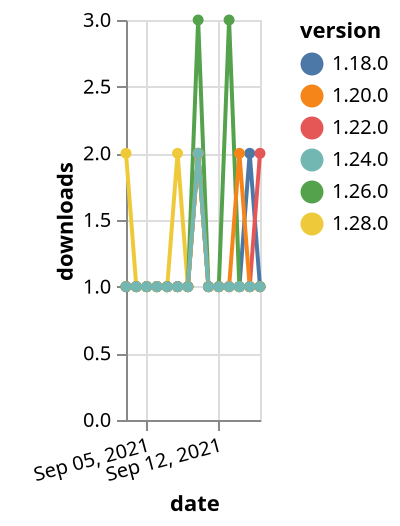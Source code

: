 {"$schema": "https://vega.github.io/schema/vega-lite/v5.json", "description": "A simple bar chart with embedded data.", "data": {"values": [{"date": "2021-09-03", "total": 276, "delta": 1, "version": "1.18.0"}, {"date": "2021-09-04", "total": 277, "delta": 1, "version": "1.18.0"}, {"date": "2021-09-05", "total": 278, "delta": 1, "version": "1.18.0"}, {"date": "2021-09-06", "total": 279, "delta": 1, "version": "1.18.0"}, {"date": "2021-09-07", "total": 280, "delta": 1, "version": "1.18.0"}, {"date": "2021-09-08", "total": 281, "delta": 1, "version": "1.18.0"}, {"date": "2021-09-09", "total": 282, "delta": 1, "version": "1.18.0"}, {"date": "2021-09-10", "total": 284, "delta": 2, "version": "1.18.0"}, {"date": "2021-09-11", "total": 285, "delta": 1, "version": "1.18.0"}, {"date": "2021-09-12", "total": 286, "delta": 1, "version": "1.18.0"}, {"date": "2021-09-13", "total": 287, "delta": 1, "version": "1.18.0"}, {"date": "2021-09-14", "total": 288, "delta": 1, "version": "1.18.0"}, {"date": "2021-09-15", "total": 290, "delta": 2, "version": "1.18.0"}, {"date": "2021-09-16", "total": 291, "delta": 1, "version": "1.18.0"}, {"date": "2021-09-03", "total": 196, "delta": 1, "version": "1.22.0"}, {"date": "2021-09-04", "total": 197, "delta": 1, "version": "1.22.0"}, {"date": "2021-09-05", "total": 198, "delta": 1, "version": "1.22.0"}, {"date": "2021-09-06", "total": 199, "delta": 1, "version": "1.22.0"}, {"date": "2021-09-07", "total": 200, "delta": 1, "version": "1.22.0"}, {"date": "2021-09-08", "total": 201, "delta": 1, "version": "1.22.0"}, {"date": "2021-09-09", "total": 202, "delta": 1, "version": "1.22.0"}, {"date": "2021-09-10", "total": 204, "delta": 2, "version": "1.22.0"}, {"date": "2021-09-11", "total": 205, "delta": 1, "version": "1.22.0"}, {"date": "2021-09-12", "total": 206, "delta": 1, "version": "1.22.0"}, {"date": "2021-09-13", "total": 207, "delta": 1, "version": "1.22.0"}, {"date": "2021-09-14", "total": 208, "delta": 1, "version": "1.22.0"}, {"date": "2021-09-15", "total": 209, "delta": 1, "version": "1.22.0"}, {"date": "2021-09-16", "total": 211, "delta": 2, "version": "1.22.0"}, {"date": "2021-09-03", "total": 122, "delta": 2, "version": "1.28.0"}, {"date": "2021-09-04", "total": 123, "delta": 1, "version": "1.28.0"}, {"date": "2021-09-05", "total": 124, "delta": 1, "version": "1.28.0"}, {"date": "2021-09-06", "total": 125, "delta": 1, "version": "1.28.0"}, {"date": "2021-09-07", "total": 126, "delta": 1, "version": "1.28.0"}, {"date": "2021-09-08", "total": 128, "delta": 2, "version": "1.28.0"}, {"date": "2021-09-09", "total": 129, "delta": 1, "version": "1.28.0"}, {"date": "2021-09-10", "total": 131, "delta": 2, "version": "1.28.0"}, {"date": "2021-09-11", "total": 132, "delta": 1, "version": "1.28.0"}, {"date": "2021-09-12", "total": 133, "delta": 1, "version": "1.28.0"}, {"date": "2021-09-13", "total": 134, "delta": 1, "version": "1.28.0"}, {"date": "2021-09-14", "total": 135, "delta": 1, "version": "1.28.0"}, {"date": "2021-09-15", "total": 136, "delta": 1, "version": "1.28.0"}, {"date": "2021-09-16", "total": 137, "delta": 1, "version": "1.28.0"}, {"date": "2021-09-03", "total": 188, "delta": 1, "version": "1.26.0"}, {"date": "2021-09-04", "total": 189, "delta": 1, "version": "1.26.0"}, {"date": "2021-09-05", "total": 190, "delta": 1, "version": "1.26.0"}, {"date": "2021-09-06", "total": 191, "delta": 1, "version": "1.26.0"}, {"date": "2021-09-07", "total": 192, "delta": 1, "version": "1.26.0"}, {"date": "2021-09-08", "total": 193, "delta": 1, "version": "1.26.0"}, {"date": "2021-09-09", "total": 194, "delta": 1, "version": "1.26.0"}, {"date": "2021-09-10", "total": 197, "delta": 3, "version": "1.26.0"}, {"date": "2021-09-11", "total": 198, "delta": 1, "version": "1.26.0"}, {"date": "2021-09-12", "total": 199, "delta": 1, "version": "1.26.0"}, {"date": "2021-09-13", "total": 202, "delta": 3, "version": "1.26.0"}, {"date": "2021-09-14", "total": 203, "delta": 1, "version": "1.26.0"}, {"date": "2021-09-15", "total": 204, "delta": 1, "version": "1.26.0"}, {"date": "2021-09-16", "total": 205, "delta": 1, "version": "1.26.0"}, {"date": "2021-09-03", "total": 193, "delta": 1, "version": "1.20.0"}, {"date": "2021-09-04", "total": 194, "delta": 1, "version": "1.20.0"}, {"date": "2021-09-05", "total": 195, "delta": 1, "version": "1.20.0"}, {"date": "2021-09-06", "total": 196, "delta": 1, "version": "1.20.0"}, {"date": "2021-09-07", "total": 197, "delta": 1, "version": "1.20.0"}, {"date": "2021-09-08", "total": 198, "delta": 1, "version": "1.20.0"}, {"date": "2021-09-09", "total": 199, "delta": 1, "version": "1.20.0"}, {"date": "2021-09-10", "total": 201, "delta": 2, "version": "1.20.0"}, {"date": "2021-09-11", "total": 202, "delta": 1, "version": "1.20.0"}, {"date": "2021-09-12", "total": 203, "delta": 1, "version": "1.20.0"}, {"date": "2021-09-13", "total": 204, "delta": 1, "version": "1.20.0"}, {"date": "2021-09-14", "total": 206, "delta": 2, "version": "1.20.0"}, {"date": "2021-09-15", "total": 207, "delta": 1, "version": "1.20.0"}, {"date": "2021-09-16", "total": 208, "delta": 1, "version": "1.20.0"}, {"date": "2021-09-03", "total": 166, "delta": 1, "version": "1.24.0"}, {"date": "2021-09-04", "total": 167, "delta": 1, "version": "1.24.0"}, {"date": "2021-09-05", "total": 168, "delta": 1, "version": "1.24.0"}, {"date": "2021-09-06", "total": 169, "delta": 1, "version": "1.24.0"}, {"date": "2021-09-07", "total": 170, "delta": 1, "version": "1.24.0"}, {"date": "2021-09-08", "total": 171, "delta": 1, "version": "1.24.0"}, {"date": "2021-09-09", "total": 172, "delta": 1, "version": "1.24.0"}, {"date": "2021-09-10", "total": 174, "delta": 2, "version": "1.24.0"}, {"date": "2021-09-11", "total": 175, "delta": 1, "version": "1.24.0"}, {"date": "2021-09-12", "total": 176, "delta": 1, "version": "1.24.0"}, {"date": "2021-09-13", "total": 177, "delta": 1, "version": "1.24.0"}, {"date": "2021-09-14", "total": 178, "delta": 1, "version": "1.24.0"}, {"date": "2021-09-15", "total": 179, "delta": 1, "version": "1.24.0"}, {"date": "2021-09-16", "total": 180, "delta": 1, "version": "1.24.0"}]}, "width": "container", "mark": {"type": "line", "point": {"filled": true}}, "encoding": {"x": {"field": "date", "type": "temporal", "timeUnit": "yearmonthdate", "title": "date", "axis": {"labelAngle": -15}}, "y": {"field": "delta", "type": "quantitative", "title": "downloads"}, "color": {"field": "version", "type": "nominal"}, "tooltip": {"field": "delta"}}}
